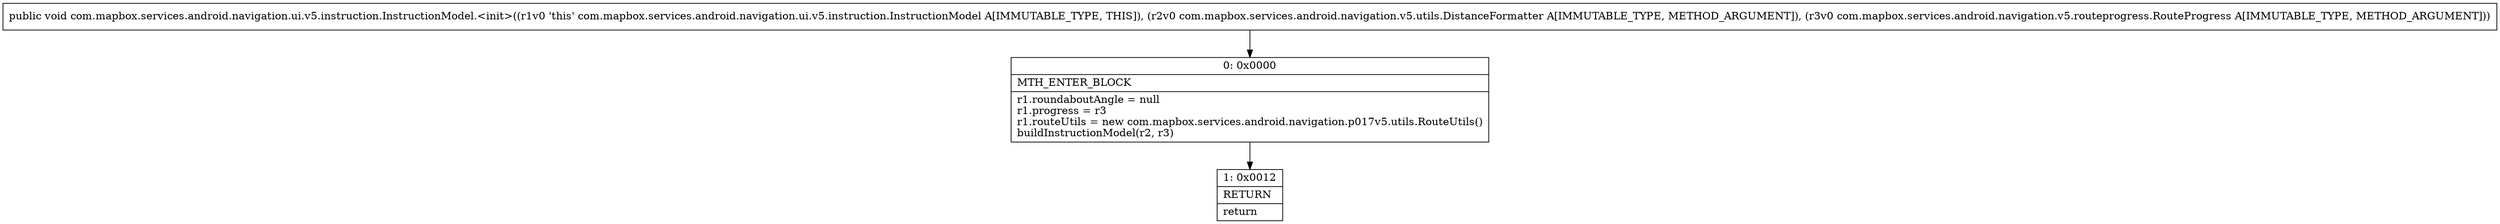 digraph "CFG forcom.mapbox.services.android.navigation.ui.v5.instruction.InstructionModel.\<init\>(Lcom\/mapbox\/services\/android\/navigation\/v5\/utils\/DistanceFormatter;Lcom\/mapbox\/services\/android\/navigation\/v5\/routeprogress\/RouteProgress;)V" {
Node_0 [shape=record,label="{0\:\ 0x0000|MTH_ENTER_BLOCK\l|r1.roundaboutAngle = null\lr1.progress = r3\lr1.routeUtils = new com.mapbox.services.android.navigation.p017v5.utils.RouteUtils()\lbuildInstructionModel(r2, r3)\l}"];
Node_1 [shape=record,label="{1\:\ 0x0012|RETURN\l|return\l}"];
MethodNode[shape=record,label="{public void com.mapbox.services.android.navigation.ui.v5.instruction.InstructionModel.\<init\>((r1v0 'this' com.mapbox.services.android.navigation.ui.v5.instruction.InstructionModel A[IMMUTABLE_TYPE, THIS]), (r2v0 com.mapbox.services.android.navigation.v5.utils.DistanceFormatter A[IMMUTABLE_TYPE, METHOD_ARGUMENT]), (r3v0 com.mapbox.services.android.navigation.v5.routeprogress.RouteProgress A[IMMUTABLE_TYPE, METHOD_ARGUMENT])) }"];
MethodNode -> Node_0;
Node_0 -> Node_1;
}


